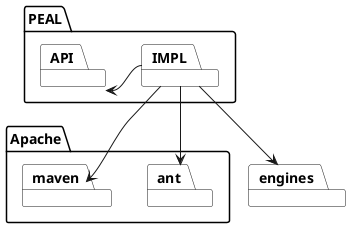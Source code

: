 @startuml
package Apache {
	package ant
	package maven
}

package engines

package PEAL {
	package IMPL
	package API
}

API <- IMPL
IMPL -> ant
IMPL --> maven
IMPL --> engines




hide empty members
hide empty methods
hide circle

skinparam monochrome true
skinparam shadowing false
skinparam packageStyle rect
skinparam classBackgroundColor white
skinparam nodeBackgroundColor white
skinparam frameBackgroundColor white
skinparam packageBackgroundColor white
@enduml
